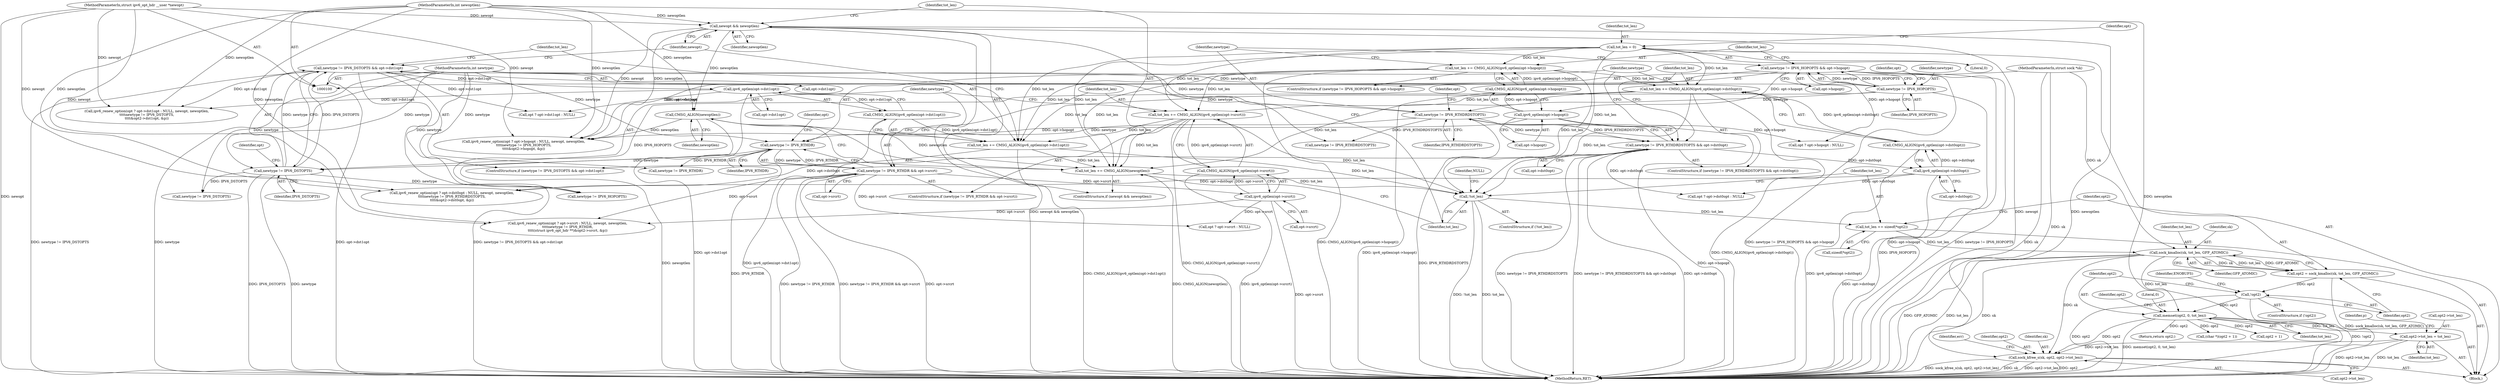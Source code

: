 digraph "0_linux_45f6fad84cc305103b28d73482b344d7f5b76f39_6@API" {
"1000373" [label="(Call,sock_kfree_s(sk, opt2, opt2->tot_len))"];
"1000197" [label="(Call,sock_kmalloc(sk, tot_len, GFP_ATOMIC))"];
"1000101" [label="(MethodParameterIn,struct sock *sk)"];
"1000190" [label="(Call,tot_len += sizeof(*opt2))"];
"1000186" [label="(Call,!tot_len)"];
"1000181" [label="(Call,tot_len += CMSG_ALIGN(newoptlen))"];
"1000183" [label="(Call,CMSG_ALIGN(newoptlen))"];
"1000178" [label="(Call,newopt && newoptlen)"];
"1000104" [label="(MethodParameterIn,struct ipv6_opt_hdr __user *newopt)"];
"1000105" [label="(MethodParameterIn,int newoptlen)"];
"1000125" [label="(Call,tot_len += CMSG_ALIGN(ipv6_optlen(opt->hopopt)))"];
"1000127" [label="(Call,CMSG_ALIGN(ipv6_optlen(opt->hopopt)))"];
"1000128" [label="(Call,ipv6_optlen(opt->hopopt))"];
"1000118" [label="(Call,newtype != IPV6_HOPOPTS && opt->hopopt)"];
"1000119" [label="(Call,newtype != IPV6_HOPOPTS)"];
"1000103" [label="(MethodParameterIn,int newtype)"];
"1000108" [label="(Call,tot_len = 0)"];
"1000140" [label="(Call,tot_len += CMSG_ALIGN(ipv6_optlen(opt->dst0opt)))"];
"1000142" [label="(Call,CMSG_ALIGN(ipv6_optlen(opt->dst0opt)))"];
"1000143" [label="(Call,ipv6_optlen(opt->dst0opt))"];
"1000133" [label="(Call,newtype != IPV6_RTHDRDSTOPTS && opt->dst0opt)"];
"1000134" [label="(Call,newtype != IPV6_RTHDRDSTOPTS)"];
"1000170" [label="(Call,tot_len += CMSG_ALIGN(ipv6_optlen(opt->dst1opt)))"];
"1000172" [label="(Call,CMSG_ALIGN(ipv6_optlen(opt->dst1opt)))"];
"1000173" [label="(Call,ipv6_optlen(opt->dst1opt))"];
"1000163" [label="(Call,newtype != IPV6_DSTOPTS && opt->dst1opt)"];
"1000164" [label="(Call,newtype != IPV6_DSTOPTS)"];
"1000149" [label="(Call,newtype != IPV6_RTHDR)"];
"1000155" [label="(Call,tot_len += CMSG_ALIGN(ipv6_optlen(opt->srcrt)))"];
"1000157" [label="(Call,CMSG_ALIGN(ipv6_optlen(opt->srcrt)))"];
"1000158" [label="(Call,ipv6_optlen(opt->srcrt))"];
"1000148" [label="(Call,newtype != IPV6_RTHDR && opt->srcrt)"];
"1000208" [label="(Call,memset(opt2, 0, tot_len))"];
"1000202" [label="(Call,!opt2)"];
"1000195" [label="(Call,opt2 = sock_kmalloc(sk, tot_len, GFP_ATOMIC))"];
"1000218" [label="(Call,opt2->tot_len = tot_len)"];
"1000192" [label="(Call,sizeof(*opt2))"];
"1000183" [label="(Call,CMSG_ALIGN(newoptlen))"];
"1000172" [label="(Call,CMSG_ALIGN(ipv6_optlen(opt->dst1opt)))"];
"1000174" [label="(Call,opt->dst1opt)"];
"1000187" [label="(Identifier,tot_len)"];
"1000106" [label="(Block,)"];
"1000126" [label="(Identifier,tot_len)"];
"1000255" [label="(Call,ipv6_renew_option(opt ? opt->dst0opt : NULL, newopt, newoptlen,\n\t\t\t\tnewtype != IPV6_RTHDRDSTOPTS,\n\t\t\t\t&opt2->dst0opt, &p))"];
"1000178" [label="(Call,newopt && newoptlen)"];
"1000108" [label="(Call,tot_len = 0)"];
"1000381" [label="(Identifier,err)"];
"1000123" [label="(Identifier,opt)"];
"1000144" [label="(Call,opt->dst0opt)"];
"1000156" [label="(Identifier,tot_len)"];
"1000151" [label="(Identifier,IPV6_RTHDR)"];
"1000110" [label="(Literal,0)"];
"1000165" [label="(Identifier,newtype)"];
"1000287" [label="(Call,newtype != IPV6_RTHDR)"];
"1000208" [label="(Call,memset(opt2, 0, tot_len))"];
"1000202" [label="(Call,!opt2)"];
"1000168" [label="(Identifier,opt)"];
"1000224" [label="(Identifier,p)"];
"1000186" [label="(Call,!tot_len)"];
"1000304" [label="(Call,opt ? opt->dst1opt : NULL)"];
"1000117" [label="(ControlStructure,if (newtype != IPV6_HOPOPTS && opt->hopopt))"];
"1000148" [label="(Call,newtype != IPV6_RTHDR && opt->srcrt)"];
"1000127" [label="(Call,CMSG_ALIGN(ipv6_optlen(opt->hopopt)))"];
"1000101" [label="(MethodParameterIn,struct sock *sk)"];
"1000196" [label="(Identifier,opt2)"];
"1000128" [label="(Call,ipv6_optlen(opt->hopopt))"];
"1000158" [label="(Call,ipv6_optlen(opt->srcrt))"];
"1000199" [label="(Identifier,tot_len)"];
"1000264" [label="(Call,newtype != IPV6_RTHDRDSTOPTS)"];
"1000167" [label="(Call,opt->dst1opt)"];
"1000190" [label="(Call,tot_len += sizeof(*opt2))"];
"1000200" [label="(Identifier,GFP_ATOMIC)"];
"1000122" [label="(Call,opt->hopopt)"];
"1000197" [label="(Call,sock_kmalloc(sk, tot_len, GFP_ATOMIC))"];
"1000118" [label="(Call,newtype != IPV6_HOPOPTS && opt->hopopt)"];
"1000279" [label="(Call,opt ? opt->srcrt : NULL)"];
"1000143" [label="(Call,ipv6_optlen(opt->dst0opt))"];
"1000312" [label="(Call,newtype != IPV6_DSTOPTS)"];
"1000278" [label="(Call,ipv6_renew_option(opt ? opt->srcrt : NULL, newopt, newoptlen,\n\t\t\t\tnewtype != IPV6_RTHDR,\n\t\t\t\t(struct ipv6_opt_hdr **)&opt2->srcrt, &p))"];
"1000171" [label="(Identifier,tot_len)"];
"1000162" [label="(ControlStructure,if (newtype != IPV6_DSTOPTS && opt->dst1opt))"];
"1000104" [label="(MethodParameterIn,struct ipv6_opt_hdr __user *newopt)"];
"1000140" [label="(Call,tot_len += CMSG_ALIGN(ipv6_optlen(opt->dst0opt)))"];
"1000137" [label="(Call,opt->dst0opt)"];
"1000375" [label="(Identifier,opt2)"];
"1000125" [label="(Call,tot_len += CMSG_ALIGN(ipv6_optlen(opt->hopopt)))"];
"1000303" [label="(Call,ipv6_renew_option(opt ? opt->dst1opt : NULL, newopt, newoptlen,\n\t\t\t\tnewtype != IPV6_DSTOPTS,\n\t\t\t\t&opt2->dst1opt, &p))"];
"1000103" [label="(MethodParameterIn,int newtype)"];
"1000166" [label="(Identifier,IPV6_DSTOPTS)"];
"1000109" [label="(Identifier,tot_len)"];
"1000215" [label="(Identifier,opt2)"];
"1000218" [label="(Call,opt2->tot_len = tot_len)"];
"1000210" [label="(Literal,0)"];
"1000185" [label="(ControlStructure,if (!tot_len))"];
"1000373" [label="(Call,sock_kfree_s(sk, opt2, opt2->tot_len))"];
"1000147" [label="(ControlStructure,if (newtype != IPV6_RTHDR && opt->srcrt))"];
"1000177" [label="(ControlStructure,if (newopt && newoptlen))"];
"1000182" [label="(Identifier,tot_len)"];
"1000219" [label="(Call,opt2->tot_len)"];
"1000222" [label="(Identifier,tot_len)"];
"1000138" [label="(Identifier,opt)"];
"1000141" [label="(Identifier,tot_len)"];
"1000149" [label="(Call,newtype != IPV6_RTHDR)"];
"1000155" [label="(Call,tot_len += CMSG_ALIGN(ipv6_optlen(opt->srcrt)))"];
"1000195" [label="(Call,opt2 = sock_kmalloc(sk, tot_len, GFP_ATOMIC))"];
"1000191" [label="(Identifier,tot_len)"];
"1000241" [label="(Call,newtype != IPV6_HOPOPTS)"];
"1000233" [label="(Call,opt ? opt->hopopt : NULL)"];
"1000135" [label="(Identifier,newtype)"];
"1000201" [label="(ControlStructure,if (!opt2))"];
"1000105" [label="(MethodParameterIn,int newoptlen)"];
"1000133" [label="(Call,newtype != IPV6_RTHDRDSTOPTS && opt->dst0opt)"];
"1000159" [label="(Call,opt->srcrt)"];
"1000170" [label="(Call,tot_len += CMSG_ALIGN(ipv6_optlen(opt->dst1opt)))"];
"1000157" [label="(Call,CMSG_ALIGN(ipv6_optlen(opt->srcrt)))"];
"1000376" [label="(Call,opt2->tot_len)"];
"1000232" [label="(Call,ipv6_renew_option(opt ? opt->hopopt : NULL, newopt, newoptlen,\n\t\t\t\tnewtype != IPV6_HOPOPTS,\n\t\t\t\t&opt2->hopopt, &p))"];
"1000132" [label="(ControlStructure,if (newtype != IPV6_RTHDRDSTOPTS && opt->dst0opt))"];
"1000225" [label="(Call,(char *)(opt2 + 1))"];
"1000198" [label="(Identifier,sk)"];
"1000209" [label="(Identifier,opt2)"];
"1000163" [label="(Call,newtype != IPV6_DSTOPTS && opt->dst1opt)"];
"1000382" [label="(MethodReturn,RET)"];
"1000115" [label="(Identifier,opt)"];
"1000227" [label="(Call,opt2 + 1)"];
"1000211" [label="(Identifier,tot_len)"];
"1000256" [label="(Call,opt ? opt->dst0opt : NULL)"];
"1000150" [label="(Identifier,newtype)"];
"1000179" [label="(Identifier,newopt)"];
"1000142" [label="(Call,CMSG_ALIGN(ipv6_optlen(opt->dst0opt)))"];
"1000370" [label="(Return,return opt2;)"];
"1000181" [label="(Call,tot_len += CMSG_ALIGN(newoptlen))"];
"1000134" [label="(Call,newtype != IPV6_RTHDRDSTOPTS)"];
"1000121" [label="(Identifier,IPV6_HOPOPTS)"];
"1000189" [label="(Identifier,NULL)"];
"1000152" [label="(Call,opt->srcrt)"];
"1000120" [label="(Identifier,newtype)"];
"1000153" [label="(Identifier,opt)"];
"1000173" [label="(Call,ipv6_optlen(opt->dst1opt))"];
"1000136" [label="(Identifier,IPV6_RTHDRDSTOPTS)"];
"1000164" [label="(Call,newtype != IPV6_DSTOPTS)"];
"1000129" [label="(Call,opt->hopopt)"];
"1000180" [label="(Identifier,newoptlen)"];
"1000119" [label="(Call,newtype != IPV6_HOPOPTS)"];
"1000207" [label="(Identifier,ENOBUFS)"];
"1000203" [label="(Identifier,opt2)"];
"1000374" [label="(Identifier,sk)"];
"1000184" [label="(Identifier,newoptlen)"];
"1000373" -> "1000106"  [label="AST: "];
"1000373" -> "1000376"  [label="CFG: "];
"1000374" -> "1000373"  [label="AST: "];
"1000375" -> "1000373"  [label="AST: "];
"1000376" -> "1000373"  [label="AST: "];
"1000381" -> "1000373"  [label="CFG: "];
"1000373" -> "1000382"  [label="DDG: opt2->tot_len"];
"1000373" -> "1000382"  [label="DDG: opt2"];
"1000373" -> "1000382"  [label="DDG: sock_kfree_s(sk, opt2, opt2->tot_len)"];
"1000373" -> "1000382"  [label="DDG: sk"];
"1000197" -> "1000373"  [label="DDG: sk"];
"1000101" -> "1000373"  [label="DDG: sk"];
"1000208" -> "1000373"  [label="DDG: opt2"];
"1000218" -> "1000373"  [label="DDG: opt2->tot_len"];
"1000197" -> "1000195"  [label="AST: "];
"1000197" -> "1000200"  [label="CFG: "];
"1000198" -> "1000197"  [label="AST: "];
"1000199" -> "1000197"  [label="AST: "];
"1000200" -> "1000197"  [label="AST: "];
"1000195" -> "1000197"  [label="CFG: "];
"1000197" -> "1000382"  [label="DDG: GFP_ATOMIC"];
"1000197" -> "1000382"  [label="DDG: tot_len"];
"1000197" -> "1000382"  [label="DDG: sk"];
"1000197" -> "1000195"  [label="DDG: sk"];
"1000197" -> "1000195"  [label="DDG: tot_len"];
"1000197" -> "1000195"  [label="DDG: GFP_ATOMIC"];
"1000101" -> "1000197"  [label="DDG: sk"];
"1000190" -> "1000197"  [label="DDG: tot_len"];
"1000197" -> "1000208"  [label="DDG: tot_len"];
"1000101" -> "1000100"  [label="AST: "];
"1000101" -> "1000382"  [label="DDG: sk"];
"1000190" -> "1000106"  [label="AST: "];
"1000190" -> "1000192"  [label="CFG: "];
"1000191" -> "1000190"  [label="AST: "];
"1000192" -> "1000190"  [label="AST: "];
"1000196" -> "1000190"  [label="CFG: "];
"1000186" -> "1000190"  [label="DDG: tot_len"];
"1000186" -> "1000185"  [label="AST: "];
"1000186" -> "1000187"  [label="CFG: "];
"1000187" -> "1000186"  [label="AST: "];
"1000189" -> "1000186"  [label="CFG: "];
"1000191" -> "1000186"  [label="CFG: "];
"1000186" -> "1000382"  [label="DDG: !tot_len"];
"1000186" -> "1000382"  [label="DDG: tot_len"];
"1000181" -> "1000186"  [label="DDG: tot_len"];
"1000125" -> "1000186"  [label="DDG: tot_len"];
"1000140" -> "1000186"  [label="DDG: tot_len"];
"1000170" -> "1000186"  [label="DDG: tot_len"];
"1000155" -> "1000186"  [label="DDG: tot_len"];
"1000108" -> "1000186"  [label="DDG: tot_len"];
"1000181" -> "1000177"  [label="AST: "];
"1000181" -> "1000183"  [label="CFG: "];
"1000182" -> "1000181"  [label="AST: "];
"1000183" -> "1000181"  [label="AST: "];
"1000187" -> "1000181"  [label="CFG: "];
"1000181" -> "1000382"  [label="DDG: CMSG_ALIGN(newoptlen)"];
"1000183" -> "1000181"  [label="DDG: newoptlen"];
"1000125" -> "1000181"  [label="DDG: tot_len"];
"1000140" -> "1000181"  [label="DDG: tot_len"];
"1000170" -> "1000181"  [label="DDG: tot_len"];
"1000155" -> "1000181"  [label="DDG: tot_len"];
"1000108" -> "1000181"  [label="DDG: tot_len"];
"1000183" -> "1000184"  [label="CFG: "];
"1000184" -> "1000183"  [label="AST: "];
"1000183" -> "1000382"  [label="DDG: newoptlen"];
"1000178" -> "1000183"  [label="DDG: newoptlen"];
"1000105" -> "1000183"  [label="DDG: newoptlen"];
"1000183" -> "1000232"  [label="DDG: newoptlen"];
"1000178" -> "1000177"  [label="AST: "];
"1000178" -> "1000179"  [label="CFG: "];
"1000178" -> "1000180"  [label="CFG: "];
"1000179" -> "1000178"  [label="AST: "];
"1000180" -> "1000178"  [label="AST: "];
"1000182" -> "1000178"  [label="CFG: "];
"1000187" -> "1000178"  [label="CFG: "];
"1000178" -> "1000382"  [label="DDG: newopt && newoptlen"];
"1000178" -> "1000382"  [label="DDG: newopt"];
"1000178" -> "1000382"  [label="DDG: newoptlen"];
"1000104" -> "1000178"  [label="DDG: newopt"];
"1000105" -> "1000178"  [label="DDG: newoptlen"];
"1000178" -> "1000232"  [label="DDG: newopt"];
"1000178" -> "1000232"  [label="DDG: newoptlen"];
"1000104" -> "1000100"  [label="AST: "];
"1000104" -> "1000382"  [label="DDG: newopt"];
"1000104" -> "1000232"  [label="DDG: newopt"];
"1000104" -> "1000255"  [label="DDG: newopt"];
"1000104" -> "1000278"  [label="DDG: newopt"];
"1000104" -> "1000303"  [label="DDG: newopt"];
"1000105" -> "1000100"  [label="AST: "];
"1000105" -> "1000382"  [label="DDG: newoptlen"];
"1000105" -> "1000232"  [label="DDG: newoptlen"];
"1000105" -> "1000255"  [label="DDG: newoptlen"];
"1000105" -> "1000278"  [label="DDG: newoptlen"];
"1000105" -> "1000303"  [label="DDG: newoptlen"];
"1000125" -> "1000117"  [label="AST: "];
"1000125" -> "1000127"  [label="CFG: "];
"1000126" -> "1000125"  [label="AST: "];
"1000127" -> "1000125"  [label="AST: "];
"1000135" -> "1000125"  [label="CFG: "];
"1000125" -> "1000382"  [label="DDG: CMSG_ALIGN(ipv6_optlen(opt->hopopt))"];
"1000127" -> "1000125"  [label="DDG: ipv6_optlen(opt->hopopt)"];
"1000108" -> "1000125"  [label="DDG: tot_len"];
"1000125" -> "1000140"  [label="DDG: tot_len"];
"1000125" -> "1000155"  [label="DDG: tot_len"];
"1000125" -> "1000170"  [label="DDG: tot_len"];
"1000127" -> "1000128"  [label="CFG: "];
"1000128" -> "1000127"  [label="AST: "];
"1000127" -> "1000382"  [label="DDG: ipv6_optlen(opt->hopopt)"];
"1000128" -> "1000127"  [label="DDG: opt->hopopt"];
"1000128" -> "1000129"  [label="CFG: "];
"1000129" -> "1000128"  [label="AST: "];
"1000128" -> "1000382"  [label="DDG: opt->hopopt"];
"1000118" -> "1000128"  [label="DDG: opt->hopopt"];
"1000128" -> "1000232"  [label="DDG: opt->hopopt"];
"1000128" -> "1000233"  [label="DDG: opt->hopopt"];
"1000118" -> "1000117"  [label="AST: "];
"1000118" -> "1000119"  [label="CFG: "];
"1000118" -> "1000122"  [label="CFG: "];
"1000119" -> "1000118"  [label="AST: "];
"1000122" -> "1000118"  [label="AST: "];
"1000126" -> "1000118"  [label="CFG: "];
"1000135" -> "1000118"  [label="CFG: "];
"1000118" -> "1000382"  [label="DDG: newtype != IPV6_HOPOPTS && opt->hopopt"];
"1000118" -> "1000382"  [label="DDG: opt->hopopt"];
"1000118" -> "1000382"  [label="DDG: newtype != IPV6_HOPOPTS"];
"1000119" -> "1000118"  [label="DDG: newtype"];
"1000119" -> "1000118"  [label="DDG: IPV6_HOPOPTS"];
"1000118" -> "1000232"  [label="DDG: opt->hopopt"];
"1000118" -> "1000233"  [label="DDG: opt->hopopt"];
"1000119" -> "1000121"  [label="CFG: "];
"1000120" -> "1000119"  [label="AST: "];
"1000121" -> "1000119"  [label="AST: "];
"1000123" -> "1000119"  [label="CFG: "];
"1000119" -> "1000382"  [label="DDG: IPV6_HOPOPTS"];
"1000103" -> "1000119"  [label="DDG: newtype"];
"1000119" -> "1000134"  [label="DDG: newtype"];
"1000119" -> "1000241"  [label="DDG: IPV6_HOPOPTS"];
"1000103" -> "1000100"  [label="AST: "];
"1000103" -> "1000382"  [label="DDG: newtype"];
"1000103" -> "1000134"  [label="DDG: newtype"];
"1000103" -> "1000149"  [label="DDG: newtype"];
"1000103" -> "1000164"  [label="DDG: newtype"];
"1000103" -> "1000241"  [label="DDG: newtype"];
"1000103" -> "1000264"  [label="DDG: newtype"];
"1000103" -> "1000287"  [label="DDG: newtype"];
"1000103" -> "1000312"  [label="DDG: newtype"];
"1000108" -> "1000106"  [label="AST: "];
"1000108" -> "1000110"  [label="CFG: "];
"1000109" -> "1000108"  [label="AST: "];
"1000110" -> "1000108"  [label="AST: "];
"1000115" -> "1000108"  [label="CFG: "];
"1000108" -> "1000140"  [label="DDG: tot_len"];
"1000108" -> "1000155"  [label="DDG: tot_len"];
"1000108" -> "1000170"  [label="DDG: tot_len"];
"1000140" -> "1000132"  [label="AST: "];
"1000140" -> "1000142"  [label="CFG: "];
"1000141" -> "1000140"  [label="AST: "];
"1000142" -> "1000140"  [label="AST: "];
"1000150" -> "1000140"  [label="CFG: "];
"1000140" -> "1000382"  [label="DDG: CMSG_ALIGN(ipv6_optlen(opt->dst0opt))"];
"1000142" -> "1000140"  [label="DDG: ipv6_optlen(opt->dst0opt)"];
"1000140" -> "1000155"  [label="DDG: tot_len"];
"1000140" -> "1000170"  [label="DDG: tot_len"];
"1000142" -> "1000143"  [label="CFG: "];
"1000143" -> "1000142"  [label="AST: "];
"1000142" -> "1000382"  [label="DDG: ipv6_optlen(opt->dst0opt)"];
"1000143" -> "1000142"  [label="DDG: opt->dst0opt"];
"1000143" -> "1000144"  [label="CFG: "];
"1000144" -> "1000143"  [label="AST: "];
"1000143" -> "1000382"  [label="DDG: opt->dst0opt"];
"1000133" -> "1000143"  [label="DDG: opt->dst0opt"];
"1000143" -> "1000255"  [label="DDG: opt->dst0opt"];
"1000143" -> "1000256"  [label="DDG: opt->dst0opt"];
"1000133" -> "1000132"  [label="AST: "];
"1000133" -> "1000134"  [label="CFG: "];
"1000133" -> "1000137"  [label="CFG: "];
"1000134" -> "1000133"  [label="AST: "];
"1000137" -> "1000133"  [label="AST: "];
"1000141" -> "1000133"  [label="CFG: "];
"1000150" -> "1000133"  [label="CFG: "];
"1000133" -> "1000382"  [label="DDG: newtype != IPV6_RTHDRDSTOPTS"];
"1000133" -> "1000382"  [label="DDG: newtype != IPV6_RTHDRDSTOPTS && opt->dst0opt"];
"1000133" -> "1000382"  [label="DDG: opt->dst0opt"];
"1000134" -> "1000133"  [label="DDG: newtype"];
"1000134" -> "1000133"  [label="DDG: IPV6_RTHDRDSTOPTS"];
"1000133" -> "1000255"  [label="DDG: opt->dst0opt"];
"1000133" -> "1000256"  [label="DDG: opt->dst0opt"];
"1000134" -> "1000136"  [label="CFG: "];
"1000135" -> "1000134"  [label="AST: "];
"1000136" -> "1000134"  [label="AST: "];
"1000138" -> "1000134"  [label="CFG: "];
"1000134" -> "1000382"  [label="DDG: IPV6_RTHDRDSTOPTS"];
"1000134" -> "1000149"  [label="DDG: newtype"];
"1000134" -> "1000264"  [label="DDG: IPV6_RTHDRDSTOPTS"];
"1000170" -> "1000162"  [label="AST: "];
"1000170" -> "1000172"  [label="CFG: "];
"1000171" -> "1000170"  [label="AST: "];
"1000172" -> "1000170"  [label="AST: "];
"1000179" -> "1000170"  [label="CFG: "];
"1000170" -> "1000382"  [label="DDG: CMSG_ALIGN(ipv6_optlen(opt->dst1opt))"];
"1000172" -> "1000170"  [label="DDG: ipv6_optlen(opt->dst1opt)"];
"1000155" -> "1000170"  [label="DDG: tot_len"];
"1000172" -> "1000173"  [label="CFG: "];
"1000173" -> "1000172"  [label="AST: "];
"1000172" -> "1000382"  [label="DDG: ipv6_optlen(opt->dst1opt)"];
"1000173" -> "1000172"  [label="DDG: opt->dst1opt"];
"1000173" -> "1000174"  [label="CFG: "];
"1000174" -> "1000173"  [label="AST: "];
"1000173" -> "1000382"  [label="DDG: opt->dst1opt"];
"1000163" -> "1000173"  [label="DDG: opt->dst1opt"];
"1000173" -> "1000303"  [label="DDG: opt->dst1opt"];
"1000173" -> "1000304"  [label="DDG: opt->dst1opt"];
"1000163" -> "1000162"  [label="AST: "];
"1000163" -> "1000164"  [label="CFG: "];
"1000163" -> "1000167"  [label="CFG: "];
"1000164" -> "1000163"  [label="AST: "];
"1000167" -> "1000163"  [label="AST: "];
"1000171" -> "1000163"  [label="CFG: "];
"1000179" -> "1000163"  [label="CFG: "];
"1000163" -> "1000382"  [label="DDG: newtype != IPV6_DSTOPTS"];
"1000163" -> "1000382"  [label="DDG: opt->dst1opt"];
"1000163" -> "1000382"  [label="DDG: newtype != IPV6_DSTOPTS && opt->dst1opt"];
"1000164" -> "1000163"  [label="DDG: newtype"];
"1000164" -> "1000163"  [label="DDG: IPV6_DSTOPTS"];
"1000163" -> "1000303"  [label="DDG: opt->dst1opt"];
"1000163" -> "1000304"  [label="DDG: opt->dst1opt"];
"1000164" -> "1000166"  [label="CFG: "];
"1000165" -> "1000164"  [label="AST: "];
"1000166" -> "1000164"  [label="AST: "];
"1000168" -> "1000164"  [label="CFG: "];
"1000164" -> "1000382"  [label="DDG: IPV6_DSTOPTS"];
"1000164" -> "1000382"  [label="DDG: newtype"];
"1000149" -> "1000164"  [label="DDG: newtype"];
"1000164" -> "1000241"  [label="DDG: newtype"];
"1000164" -> "1000312"  [label="DDG: IPV6_DSTOPTS"];
"1000149" -> "1000148"  [label="AST: "];
"1000149" -> "1000151"  [label="CFG: "];
"1000150" -> "1000149"  [label="AST: "];
"1000151" -> "1000149"  [label="AST: "];
"1000153" -> "1000149"  [label="CFG: "];
"1000148" -> "1000149"  [label="CFG: "];
"1000149" -> "1000382"  [label="DDG: IPV6_RTHDR"];
"1000149" -> "1000148"  [label="DDG: newtype"];
"1000149" -> "1000148"  [label="DDG: IPV6_RTHDR"];
"1000149" -> "1000287"  [label="DDG: IPV6_RTHDR"];
"1000155" -> "1000147"  [label="AST: "];
"1000155" -> "1000157"  [label="CFG: "];
"1000156" -> "1000155"  [label="AST: "];
"1000157" -> "1000155"  [label="AST: "];
"1000165" -> "1000155"  [label="CFG: "];
"1000155" -> "1000382"  [label="DDG: CMSG_ALIGN(ipv6_optlen(opt->srcrt))"];
"1000157" -> "1000155"  [label="DDG: ipv6_optlen(opt->srcrt)"];
"1000157" -> "1000158"  [label="CFG: "];
"1000158" -> "1000157"  [label="AST: "];
"1000157" -> "1000382"  [label="DDG: ipv6_optlen(opt->srcrt)"];
"1000158" -> "1000157"  [label="DDG: opt->srcrt"];
"1000158" -> "1000159"  [label="CFG: "];
"1000159" -> "1000158"  [label="AST: "];
"1000158" -> "1000382"  [label="DDG: opt->srcrt"];
"1000148" -> "1000158"  [label="DDG: opt->srcrt"];
"1000158" -> "1000278"  [label="DDG: opt->srcrt"];
"1000158" -> "1000279"  [label="DDG: opt->srcrt"];
"1000148" -> "1000147"  [label="AST: "];
"1000148" -> "1000152"  [label="CFG: "];
"1000152" -> "1000148"  [label="AST: "];
"1000156" -> "1000148"  [label="CFG: "];
"1000165" -> "1000148"  [label="CFG: "];
"1000148" -> "1000382"  [label="DDG: opt->srcrt"];
"1000148" -> "1000382"  [label="DDG: newtype != IPV6_RTHDR"];
"1000148" -> "1000382"  [label="DDG: newtype != IPV6_RTHDR && opt->srcrt"];
"1000148" -> "1000278"  [label="DDG: opt->srcrt"];
"1000148" -> "1000279"  [label="DDG: opt->srcrt"];
"1000208" -> "1000106"  [label="AST: "];
"1000208" -> "1000211"  [label="CFG: "];
"1000209" -> "1000208"  [label="AST: "];
"1000210" -> "1000208"  [label="AST: "];
"1000211" -> "1000208"  [label="AST: "];
"1000215" -> "1000208"  [label="CFG: "];
"1000208" -> "1000382"  [label="DDG: memset(opt2, 0, tot_len)"];
"1000202" -> "1000208"  [label="DDG: opt2"];
"1000208" -> "1000218"  [label="DDG: tot_len"];
"1000208" -> "1000225"  [label="DDG: opt2"];
"1000208" -> "1000227"  [label="DDG: opt2"];
"1000208" -> "1000370"  [label="DDG: opt2"];
"1000202" -> "1000201"  [label="AST: "];
"1000202" -> "1000203"  [label="CFG: "];
"1000203" -> "1000202"  [label="AST: "];
"1000207" -> "1000202"  [label="CFG: "];
"1000209" -> "1000202"  [label="CFG: "];
"1000202" -> "1000382"  [label="DDG: opt2"];
"1000202" -> "1000382"  [label="DDG: !opt2"];
"1000195" -> "1000202"  [label="DDG: opt2"];
"1000195" -> "1000106"  [label="AST: "];
"1000196" -> "1000195"  [label="AST: "];
"1000203" -> "1000195"  [label="CFG: "];
"1000195" -> "1000382"  [label="DDG: sock_kmalloc(sk, tot_len, GFP_ATOMIC)"];
"1000218" -> "1000106"  [label="AST: "];
"1000218" -> "1000222"  [label="CFG: "];
"1000219" -> "1000218"  [label="AST: "];
"1000222" -> "1000218"  [label="AST: "];
"1000224" -> "1000218"  [label="CFG: "];
"1000218" -> "1000382"  [label="DDG: opt2->tot_len"];
"1000218" -> "1000382"  [label="DDG: tot_len"];
}
